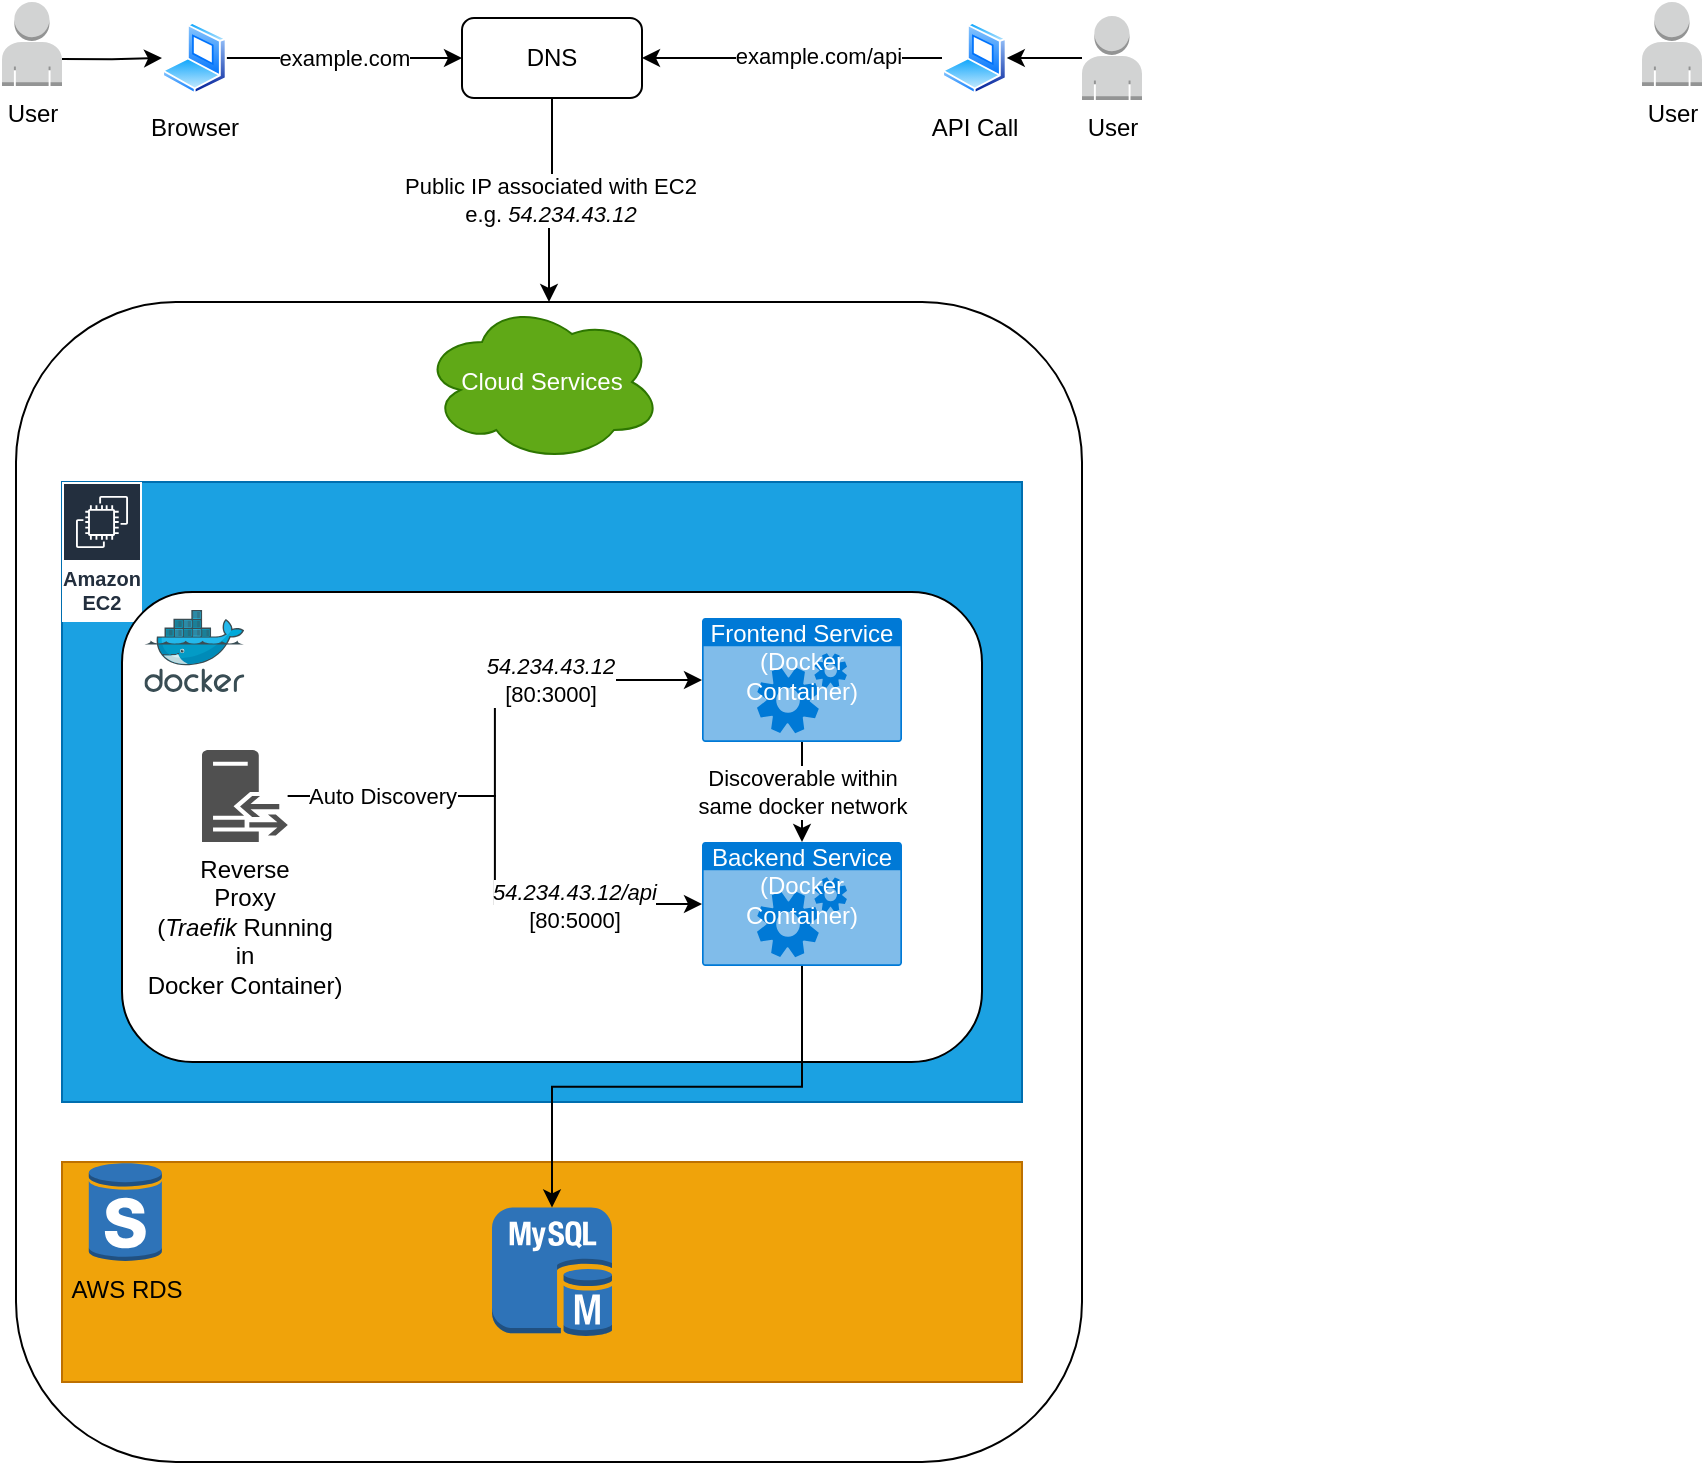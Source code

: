 <mxfile version="21.3.2" type="github">
  <diagram name="Page-1" id="goW-xutGmIgGnAvLxzgP">
    <mxGraphModel dx="875" dy="472" grid="1" gridSize="10" guides="1" tooltips="1" connect="1" arrows="1" fold="1" page="1" pageScale="1" pageWidth="1200" pageHeight="1920" background="none" math="0" shadow="0">
      <root>
        <mxCell id="0" />
        <mxCell id="1" parent="0" />
        <mxCell id="rzrdu1us9HTBLImDNAjI-4" value="" style="edgeStyle=orthogonalEdgeStyle;rounded=0;orthogonalLoop=1;jettySize=auto;html=1;exitX=1;exitY=0.68;exitDx=0;exitDy=0;exitPerimeter=0;" edge="1" parent="1" source="rzrdu1us9HTBLImDNAjI-1" target="rzrdu1us9HTBLImDNAjI-2">
          <mxGeometry relative="1" as="geometry">
            <mxPoint x="275" y="164" as="sourcePoint" />
          </mxGeometry>
        </mxCell>
        <mxCell id="rzrdu1us9HTBLImDNAjI-1" value="User" style="outlineConnect=0;dashed=0;verticalLabelPosition=bottom;verticalAlign=top;align=center;html=1;shape=mxgraph.aws3.user;fillColor=#D2D3D3;gradientColor=none;" vertex="1" parent="1">
          <mxGeometry x="140" y="120" width="30" height="42" as="geometry" />
        </mxCell>
        <mxCell id="rzrdu1us9HTBLImDNAjI-12" value="example.com" style="edgeStyle=orthogonalEdgeStyle;rounded=0;orthogonalLoop=1;jettySize=auto;html=1;" edge="1" parent="1" source="rzrdu1us9HTBLImDNAjI-2" target="rzrdu1us9HTBLImDNAjI-11">
          <mxGeometry relative="1" as="geometry" />
        </mxCell>
        <mxCell id="rzrdu1us9HTBLImDNAjI-2" value="Browser" style="image;aspect=fixed;perimeter=ellipsePerimeter;html=1;align=center;shadow=0;dashed=0;spacingTop=3;image=img/lib/active_directory/laptop_client.svg;" vertex="1" parent="1">
          <mxGeometry x="220" y="130" width="32.4" height="36" as="geometry" />
        </mxCell>
        <mxCell id="rzrdu1us9HTBLImDNAjI-6" value="" style="rounded=1;whiteSpace=wrap;html=1;" vertex="1" parent="1">
          <mxGeometry x="147" y="270" width="533" height="580" as="geometry" />
        </mxCell>
        <mxCell id="rzrdu1us9HTBLImDNAjI-11" value="DNS" style="rounded=1;whiteSpace=wrap;html=1;" vertex="1" parent="1">
          <mxGeometry x="370" y="128" width="90" height="40" as="geometry" />
        </mxCell>
        <mxCell id="rzrdu1us9HTBLImDNAjI-13" value="Public IP associated with EC2&lt;br&gt;e.g. &lt;i&gt;54.234.43.12&lt;/i&gt;" style="edgeStyle=orthogonalEdgeStyle;rounded=0;orthogonalLoop=1;jettySize=auto;html=1;entryX=0.5;entryY=0;entryDx=0;entryDy=0;" edge="1" parent="1" source="rzrdu1us9HTBLImDNAjI-11" target="rzrdu1us9HTBLImDNAjI-6">
          <mxGeometry relative="1" as="geometry">
            <mxPoint x="320" y="230" as="targetPoint" />
          </mxGeometry>
        </mxCell>
        <mxCell id="rzrdu1us9HTBLImDNAjI-16" value="" style="rounded=0;whiteSpace=wrap;html=1;fillColor=#1ba1e2;fontColor=#ffffff;strokeColor=#006EAF;" vertex="1" parent="1">
          <mxGeometry x="170" y="360" width="480" height="310" as="geometry" />
        </mxCell>
        <mxCell id="rzrdu1us9HTBLImDNAjI-7" value="Amazon EC2" style="sketch=0;outlineConnect=0;fontColor=#232F3E;gradientColor=none;strokeColor=#ffffff;fillColor=#232F3E;dashed=0;verticalLabelPosition=middle;verticalAlign=bottom;align=center;html=1;whiteSpace=wrap;fontSize=10;fontStyle=1;spacing=3;shape=mxgraph.aws4.productIcon;prIcon=mxgraph.aws4.ec2;" vertex="1" parent="1">
          <mxGeometry x="170" y="360" width="40" height="70" as="geometry" />
        </mxCell>
        <mxCell id="rzrdu1us9HTBLImDNAjI-24" value="" style="rounded=1;whiteSpace=wrap;html=1;" vertex="1" parent="1">
          <mxGeometry x="200" y="415" width="430" height="235" as="geometry" />
        </mxCell>
        <mxCell id="rzrdu1us9HTBLImDNAjI-15" value="" style="image;sketch=0;aspect=fixed;html=1;points=[];align=center;fontSize=12;image=img/lib/mscae/Docker.svg;" vertex="1" parent="1">
          <mxGeometry x="211.2" y="424" width="50" height="41" as="geometry" />
        </mxCell>
        <mxCell id="rzrdu1us9HTBLImDNAjI-36" style="edgeStyle=orthogonalEdgeStyle;rounded=0;orthogonalLoop=1;jettySize=auto;html=1;entryX=0;entryY=0.5;entryDx=0;entryDy=0;entryPerimeter=0;" edge="1" parent="1" source="rzrdu1us9HTBLImDNAjI-17" target="rzrdu1us9HTBLImDNAjI-9">
          <mxGeometry relative="1" as="geometry">
            <mxPoint x="490" y="460.0" as="targetPoint" />
          </mxGeometry>
        </mxCell>
        <mxCell id="rzrdu1us9HTBLImDNAjI-39" value="&lt;i&gt;54.234.43.12&lt;/i&gt;&lt;br&gt;[80:3000]" style="edgeLabel;html=1;align=center;verticalAlign=middle;resizable=0;points=[];" vertex="1" connectable="0" parent="rzrdu1us9HTBLImDNAjI-36">
          <mxGeometry x="0.427" relative="1" as="geometry">
            <mxPoint as="offset" />
          </mxGeometry>
        </mxCell>
        <mxCell id="rzrdu1us9HTBLImDNAjI-37" style="edgeStyle=orthogonalEdgeStyle;rounded=0;orthogonalLoop=1;jettySize=auto;html=1;entryX=0;entryY=0.5;entryDx=0;entryDy=0;entryPerimeter=0;" edge="1" parent="1" source="rzrdu1us9HTBLImDNAjI-17" target="rzrdu1us9HTBLImDNAjI-33">
          <mxGeometry relative="1" as="geometry" />
        </mxCell>
        <mxCell id="rzrdu1us9HTBLImDNAjI-38" value="Auto Discovery" style="edgeLabel;html=1;align=center;verticalAlign=middle;resizable=0;points=[];" vertex="1" connectable="0" parent="rzrdu1us9HTBLImDNAjI-37">
          <mxGeometry x="-0.776" y="1" relative="1" as="geometry">
            <mxPoint x="18" y="1" as="offset" />
          </mxGeometry>
        </mxCell>
        <mxCell id="rzrdu1us9HTBLImDNAjI-52" value="&lt;i style=&quot;border-color: var(--border-color);&quot;&gt;54.234.43.12/api&lt;/i&gt;&lt;br style=&quot;border-color: var(--border-color);&quot;&gt;[80:5000]" style="edgeLabel;html=1;align=center;verticalAlign=middle;resizable=0;points=[];" vertex="1" connectable="0" parent="rzrdu1us9HTBLImDNAjI-37">
          <mxGeometry x="0.51" y="-1" relative="1" as="geometry">
            <mxPoint as="offset" />
          </mxGeometry>
        </mxCell>
        <mxCell id="rzrdu1us9HTBLImDNAjI-17" value="Reverse&lt;br&gt;Proxy&lt;br&gt;(&lt;i&gt;Traefik &lt;/i&gt;Running&lt;br&gt;in &lt;br&gt;Docker Container)" style="sketch=0;pointerEvents=1;shadow=0;dashed=0;html=1;strokeColor=none;fillColor=#505050;labelPosition=center;verticalLabelPosition=bottom;verticalAlign=top;outlineConnect=0;align=center;shape=mxgraph.office.servers.reverse_proxy;" vertex="1" parent="1">
          <mxGeometry x="240" y="494" width="42.9" height="46" as="geometry" />
        </mxCell>
        <mxCell id="rzrdu1us9HTBLImDNAjI-32" value="Cloud Services" style="ellipse;shape=cloud;whiteSpace=wrap;html=1;fillColor=#60a917;fontColor=#ffffff;strokeColor=#2D7600;" vertex="1" parent="1">
          <mxGeometry x="350" y="270" width="120" height="80" as="geometry" />
        </mxCell>
        <mxCell id="rzrdu1us9HTBLImDNAjI-41" value="Discoverable within&lt;br&gt;same docker network" style="edgeStyle=orthogonalEdgeStyle;rounded=0;orthogonalLoop=1;jettySize=auto;html=1;" edge="1" parent="1" source="rzrdu1us9HTBLImDNAjI-9" target="rzrdu1us9HTBLImDNAjI-33">
          <mxGeometry relative="1" as="geometry" />
        </mxCell>
        <mxCell id="rzrdu1us9HTBLImDNAjI-9" value="Frontend Service&lt;br&gt;(Docker Container)" style="html=1;whiteSpace=wrap;strokeColor=none;fillColor=#0079D6;labelPosition=center;verticalLabelPosition=middle;verticalAlign=top;align=center;fontSize=12;outlineConnect=0;spacingTop=-6;fontColor=#FFFFFF;sketch=0;shape=mxgraph.sitemap.services;" vertex="1" parent="1">
          <mxGeometry x="490" y="428" width="100" height="62" as="geometry" />
        </mxCell>
        <mxCell id="rzrdu1us9HTBLImDNAjI-33" value="Backend Service&lt;br&gt;(Docker Container)" style="html=1;whiteSpace=wrap;strokeColor=none;fillColor=#0079D6;labelPosition=center;verticalLabelPosition=middle;verticalAlign=top;align=center;fontSize=12;outlineConnect=0;spacingTop=-6;fontColor=#FFFFFF;sketch=0;shape=mxgraph.sitemap.services;" vertex="1" parent="1">
          <mxGeometry x="490" y="540" width="100" height="62" as="geometry" />
        </mxCell>
        <mxCell id="rzrdu1us9HTBLImDNAjI-44" value="" style="rounded=0;whiteSpace=wrap;html=1;fillColor=#f0a30a;fontColor=#000000;strokeColor=#BD7000;" vertex="1" parent="1">
          <mxGeometry x="170" y="700" width="480" height="110" as="geometry" />
        </mxCell>
        <mxCell id="rzrdu1us9HTBLImDNAjI-43" value="AWS RDS" style="outlineConnect=0;dashed=0;verticalLabelPosition=bottom;verticalAlign=top;align=center;html=1;shape=mxgraph.aws3.rds_db_instance_standby_multi_az;fillColor=#2E73B8;gradientColor=none;" vertex="1" parent="1">
          <mxGeometry x="183.4" y="700" width="36.6" height="50" as="geometry" />
        </mxCell>
        <mxCell id="rzrdu1us9HTBLImDNAjI-42" value="" style="outlineConnect=0;dashed=0;verticalLabelPosition=bottom;verticalAlign=top;align=center;html=1;shape=mxgraph.aws3.mysql_db_instance;fillColor=#2E73B8;gradientColor=none;" vertex="1" parent="1">
          <mxGeometry x="385" y="722.75" width="60" height="64.5" as="geometry" />
        </mxCell>
        <mxCell id="rzrdu1us9HTBLImDNAjI-45" style="edgeStyle=orthogonalEdgeStyle;rounded=0;orthogonalLoop=1;jettySize=auto;html=1;exitX=0.5;exitY=1;exitDx=0;exitDy=0;exitPerimeter=0;" edge="1" parent="1" source="rzrdu1us9HTBLImDNAjI-33" target="rzrdu1us9HTBLImDNAjI-42">
          <mxGeometry relative="1" as="geometry" />
        </mxCell>
        <mxCell id="rzrdu1us9HTBLImDNAjI-50" value="" style="edgeStyle=orthogonalEdgeStyle;rounded=0;orthogonalLoop=1;jettySize=auto;html=1;" edge="1" parent="1" source="rzrdu1us9HTBLImDNAjI-46" target="rzrdu1us9HTBLImDNAjI-48">
          <mxGeometry relative="1" as="geometry" />
        </mxCell>
        <mxCell id="rzrdu1us9HTBLImDNAjI-46" value="User" style="outlineConnect=0;dashed=0;verticalLabelPosition=bottom;verticalAlign=top;align=center;html=1;shape=mxgraph.aws3.user;fillColor=#D2D3D3;gradientColor=none;" vertex="1" parent="1">
          <mxGeometry x="680" y="127" width="30" height="42" as="geometry" />
        </mxCell>
        <mxCell id="rzrdu1us9HTBLImDNAjI-47" value="User" style="outlineConnect=0;dashed=0;verticalLabelPosition=bottom;verticalAlign=top;align=center;html=1;shape=mxgraph.aws3.user;fillColor=#D2D3D3;gradientColor=none;" vertex="1" parent="1">
          <mxGeometry x="960" y="120" width="30" height="42" as="geometry" />
        </mxCell>
        <mxCell id="rzrdu1us9HTBLImDNAjI-49" style="edgeStyle=orthogonalEdgeStyle;rounded=0;orthogonalLoop=1;jettySize=auto;html=1;exitX=0;exitY=0.5;exitDx=0;exitDy=0;entryX=1;entryY=0.5;entryDx=0;entryDy=0;" edge="1" parent="1" source="rzrdu1us9HTBLImDNAjI-48" target="rzrdu1us9HTBLImDNAjI-11">
          <mxGeometry relative="1" as="geometry" />
        </mxCell>
        <mxCell id="rzrdu1us9HTBLImDNAjI-51" value="example.com/api" style="edgeLabel;html=1;align=center;verticalAlign=middle;resizable=0;points=[];" vertex="1" connectable="0" parent="rzrdu1us9HTBLImDNAjI-49">
          <mxGeometry x="-0.169" y="-1" relative="1" as="geometry">
            <mxPoint as="offset" />
          </mxGeometry>
        </mxCell>
        <mxCell id="rzrdu1us9HTBLImDNAjI-48" value="API Call" style="image;aspect=fixed;perimeter=ellipsePerimeter;html=1;align=center;shadow=0;dashed=0;spacingTop=3;image=img/lib/active_directory/laptop_client.svg;" vertex="1" parent="1">
          <mxGeometry x="610" y="130" width="32.4" height="36" as="geometry" />
        </mxCell>
      </root>
    </mxGraphModel>
  </diagram>
</mxfile>
